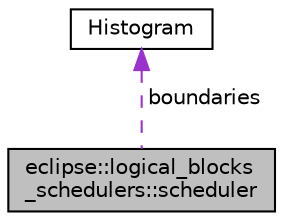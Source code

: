 digraph "eclipse::logical_blocks_schedulers::scheduler"
{
  edge [fontname="Helvetica",fontsize="10",labelfontname="Helvetica",labelfontsize="10"];
  node [fontname="Helvetica",fontsize="10",shape=record];
  Node1 [label="eclipse::logical_blocks\l_schedulers::scheduler",height=0.2,width=0.4,color="black", fillcolor="grey75", style="filled" fontcolor="black"];
  Node2 -> Node1 [dir="back",color="darkorchid3",fontsize="10",style="dashed",label=" boundaries" ,fontname="Helvetica"];
  Node2 [label="Histogram",height=0.2,width=0.4,color="black", fillcolor="white", style="filled",URL="$classHistogram.html"];
}
